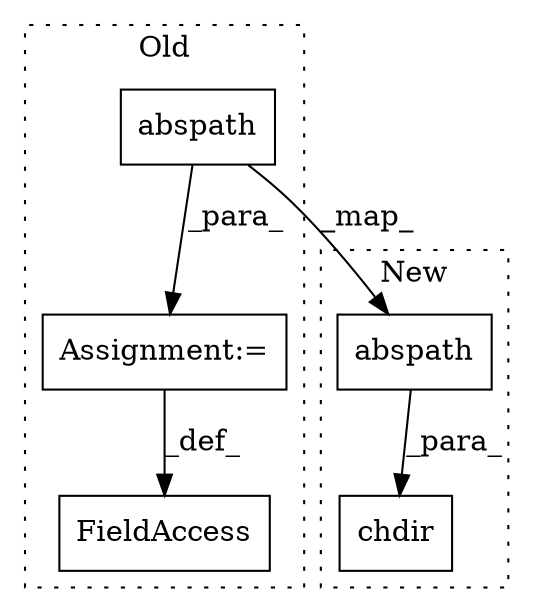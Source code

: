 digraph G {
subgraph cluster0 {
1 [label="abspath" a="32" s="173,206" l="8,1" shape="box"];
3 [label="Assignment:=" a="7" s="164" l="1" shape="box"];
4 [label="FieldAccess" a="22" s="160" l="4" shape="box"];
label = "Old";
style="dotted";
}
subgraph cluster1 {
2 [label="abspath" a="32" s="177,210" l="8,1" shape="box"];
5 [label="chdir" a="32" s="163,211" l="6,1" shape="box"];
label = "New";
style="dotted";
}
1 -> 3 [label="_para_"];
1 -> 2 [label="_map_"];
2 -> 5 [label="_para_"];
3 -> 4 [label="_def_"];
}